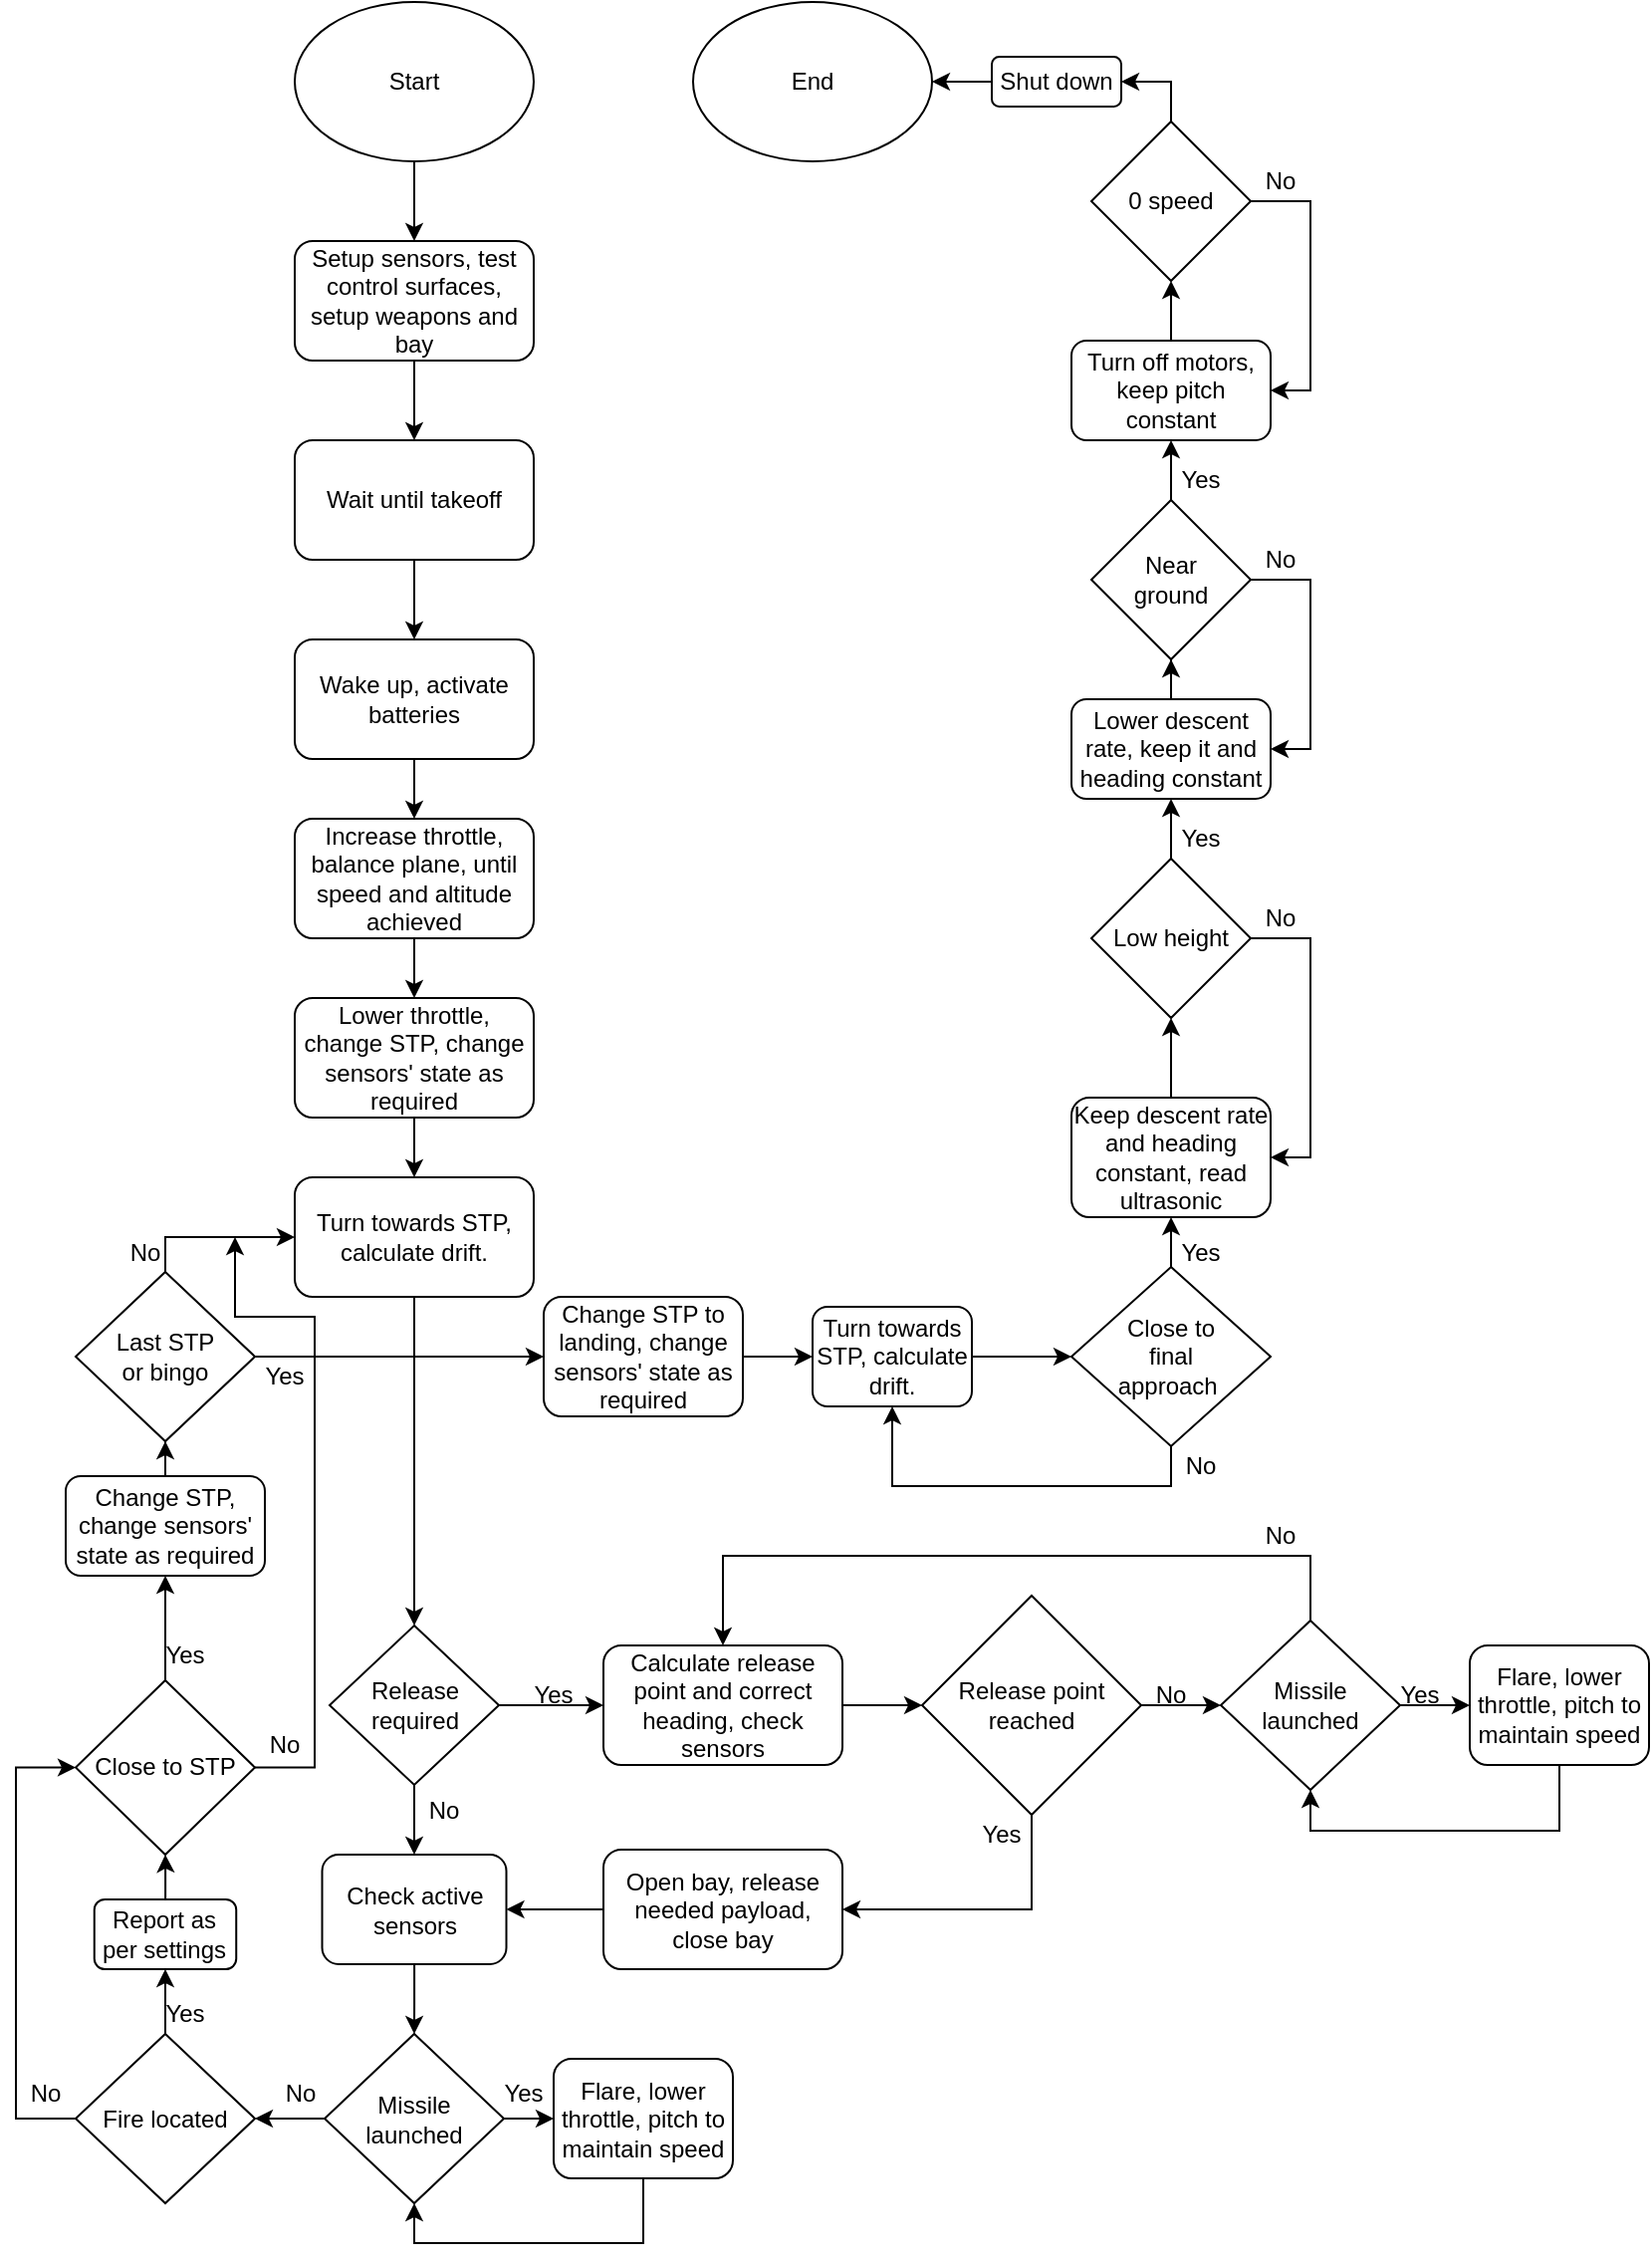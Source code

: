 <mxfile version="20.8.10" type="device"><diagram id="lrwoMQpG1bzZzYhWqz7t" name="Page-1"><mxGraphModel dx="1659" dy="893" grid="1" gridSize="10" guides="1" tooltips="1" connect="1" arrows="1" fold="1" page="1" pageScale="1" pageWidth="900" pageHeight="1554" math="0" shadow="0"><root><mxCell id="0"/><mxCell id="1" parent="0"/><mxCell id="jho1vixYXAH9DKlhTnlH-27" style="edgeStyle=orthogonalEdgeStyle;rounded=0;orthogonalLoop=1;jettySize=auto;html=1;exitX=0.5;exitY=1;exitDx=0;exitDy=0;entryX=0.5;entryY=0;entryDx=0;entryDy=0;" parent="1" source="jho1vixYXAH9DKlhTnlH-1" target="jho1vixYXAH9DKlhTnlH-2" edge="1"><mxGeometry relative="1" as="geometry"/></mxCell><mxCell id="jho1vixYXAH9DKlhTnlH-1" value="Start" style="ellipse;whiteSpace=wrap;html=1;" parent="1" vertex="1"><mxGeometry x="170" y="20" width="120" height="80" as="geometry"/></mxCell><mxCell id="jho1vixYXAH9DKlhTnlH-26" style="edgeStyle=orthogonalEdgeStyle;rounded=0;orthogonalLoop=1;jettySize=auto;html=1;exitX=0.5;exitY=1;exitDx=0;exitDy=0;entryX=0.5;entryY=0;entryDx=0;entryDy=0;" parent="1" source="jho1vixYXAH9DKlhTnlH-2" target="jho1vixYXAH9DKlhTnlH-3" edge="1"><mxGeometry relative="1" as="geometry"/></mxCell><mxCell id="jho1vixYXAH9DKlhTnlH-2" value="Setup sensors, test control surfaces, setup weapons and bay" style="rounded=1;whiteSpace=wrap;html=1;" parent="1" vertex="1"><mxGeometry x="170" y="140" width="120" height="60" as="geometry"/></mxCell><mxCell id="jho1vixYXAH9DKlhTnlH-25" style="edgeStyle=orthogonalEdgeStyle;rounded=0;orthogonalLoop=1;jettySize=auto;html=1;exitX=0.5;exitY=1;exitDx=0;exitDy=0;entryX=0.5;entryY=0;entryDx=0;entryDy=0;" parent="1" source="jho1vixYXAH9DKlhTnlH-3" target="jho1vixYXAH9DKlhTnlH-4" edge="1"><mxGeometry relative="1" as="geometry"/></mxCell><mxCell id="jho1vixYXAH9DKlhTnlH-3" value="Wait until takeoff" style="rounded=1;whiteSpace=wrap;html=1;" parent="1" vertex="1"><mxGeometry x="170" y="240" width="120" height="60" as="geometry"/></mxCell><mxCell id="jho1vixYXAH9DKlhTnlH-4" value="Wake up, activate batteries" style="rounded=1;whiteSpace=wrap;html=1;" parent="1" vertex="1"><mxGeometry x="170" y="340" width="120" height="60" as="geometry"/></mxCell><mxCell id="eX99lJzmHiUIcS9G2gQA-131" style="edgeStyle=orthogonalEdgeStyle;rounded=0;orthogonalLoop=1;jettySize=auto;html=1;entryX=0.5;entryY=0;entryDx=0;entryDy=0;" edge="1" parent="1" source="jho1vixYXAH9DKlhTnlH-5" target="eX99lJzmHiUIcS9G2gQA-19"><mxGeometry relative="1" as="geometry"/></mxCell><mxCell id="jho1vixYXAH9DKlhTnlH-5" value="Turn towards STP, calculate drift." style="rounded=1;whiteSpace=wrap;html=1;" parent="1" vertex="1"><mxGeometry x="170" y="610" width="120" height="60" as="geometry"/></mxCell><mxCell id="eX99lJzmHiUIcS9G2gQA-5" style="edgeStyle=orthogonalEdgeStyle;rounded=0;orthogonalLoop=1;jettySize=auto;html=1;exitX=0.5;exitY=1;exitDx=0;exitDy=0;entryX=0.5;entryY=0;entryDx=0;entryDy=0;" edge="1" parent="1" source="eX99lJzmHiUIcS9G2gQA-1" target="eX99lJzmHiUIcS9G2gQA-4"><mxGeometry relative="1" as="geometry"/></mxCell><mxCell id="eX99lJzmHiUIcS9G2gQA-1" value="Increase throttle, balance plane, until speed and altitude achieved" style="rounded=1;whiteSpace=wrap;html=1;" vertex="1" parent="1"><mxGeometry x="170" y="430" width="120" height="60" as="geometry"/></mxCell><mxCell id="eX99lJzmHiUIcS9G2gQA-2" value="" style="endArrow=classic;html=1;rounded=0;entryX=0.5;entryY=0;entryDx=0;entryDy=0;exitX=0.5;exitY=1;exitDx=0;exitDy=0;" edge="1" parent="1" source="jho1vixYXAH9DKlhTnlH-4" target="eX99lJzmHiUIcS9G2gQA-1"><mxGeometry width="50" height="50" relative="1" as="geometry"><mxPoint x="25" y="510" as="sourcePoint"/><mxPoint x="75" y="460" as="targetPoint"/></mxGeometry></mxCell><mxCell id="eX99lJzmHiUIcS9G2gQA-6" style="edgeStyle=orthogonalEdgeStyle;rounded=0;orthogonalLoop=1;jettySize=auto;html=1;exitX=0.5;exitY=1;exitDx=0;exitDy=0;entryX=0.5;entryY=0;entryDx=0;entryDy=0;" edge="1" parent="1" source="eX99lJzmHiUIcS9G2gQA-4" target="jho1vixYXAH9DKlhTnlH-5"><mxGeometry relative="1" as="geometry"/></mxCell><mxCell id="eX99lJzmHiUIcS9G2gQA-4" value="Lower throttle, change STP, change sensors' state as required" style="rounded=1;whiteSpace=wrap;html=1;" vertex="1" parent="1"><mxGeometry x="170" y="520" width="120" height="60" as="geometry"/></mxCell><mxCell id="eX99lJzmHiUIcS9G2gQA-50" style="edgeStyle=orthogonalEdgeStyle;rounded=0;orthogonalLoop=1;jettySize=auto;html=1;exitX=1;exitY=0.5;exitDx=0;exitDy=0;entryX=0;entryY=0.5;entryDx=0;entryDy=0;" edge="1" parent="1" source="eX99lJzmHiUIcS9G2gQA-19" target="eX99lJzmHiUIcS9G2gQA-47"><mxGeometry relative="1" as="geometry"/></mxCell><mxCell id="eX99lJzmHiUIcS9G2gQA-81" style="edgeStyle=orthogonalEdgeStyle;rounded=0;orthogonalLoop=1;jettySize=auto;html=1;entryX=0.5;entryY=0;entryDx=0;entryDy=0;" edge="1" parent="1" source="eX99lJzmHiUIcS9G2gQA-19" target="eX99lJzmHiUIcS9G2gQA-79"><mxGeometry relative="1" as="geometry"/></mxCell><mxCell id="eX99lJzmHiUIcS9G2gQA-19" value="Release required" style="rhombus;whiteSpace=wrap;html=1;" vertex="1" parent="1"><mxGeometry x="187.5" y="835" width="85" height="80" as="geometry"/></mxCell><mxCell id="eX99lJzmHiUIcS9G2gQA-51" style="edgeStyle=orthogonalEdgeStyle;rounded=0;orthogonalLoop=1;jettySize=auto;html=1;entryX=0;entryY=0.5;entryDx=0;entryDy=0;" edge="1" parent="1" source="eX99lJzmHiUIcS9G2gQA-47" target="eX99lJzmHiUIcS9G2gQA-49"><mxGeometry relative="1" as="geometry"/></mxCell><mxCell id="eX99lJzmHiUIcS9G2gQA-47" value="Calculate release point and correct heading, check sensors" style="rounded=1;whiteSpace=wrap;html=1;" vertex="1" parent="1"><mxGeometry x="325" y="845" width="120" height="60" as="geometry"/></mxCell><mxCell id="eX99lJzmHiUIcS9G2gQA-76" style="edgeStyle=orthogonalEdgeStyle;rounded=0;orthogonalLoop=1;jettySize=auto;html=1;entryX=1;entryY=0.5;entryDx=0;entryDy=0;" edge="1" parent="1" source="eX99lJzmHiUIcS9G2gQA-48" target="eX99lJzmHiUIcS9G2gQA-79"><mxGeometry relative="1" as="geometry"><mxPoint x="276.25" y="985" as="targetPoint"/><Array as="points"/></mxGeometry></mxCell><mxCell id="eX99lJzmHiUIcS9G2gQA-48" value="Open bay, release needed payload, close bay" style="rounded=1;whiteSpace=wrap;html=1;" vertex="1" parent="1"><mxGeometry x="325" y="947.5" width="120" height="60" as="geometry"/></mxCell><mxCell id="eX99lJzmHiUIcS9G2gQA-64" style="edgeStyle=orthogonalEdgeStyle;rounded=0;orthogonalLoop=1;jettySize=auto;html=1;entryX=0;entryY=0.5;entryDx=0;entryDy=0;" edge="1" parent="1" source="eX99lJzmHiUIcS9G2gQA-49" target="eX99lJzmHiUIcS9G2gQA-60"><mxGeometry relative="1" as="geometry"/></mxCell><mxCell id="eX99lJzmHiUIcS9G2gQA-82" style="edgeStyle=orthogonalEdgeStyle;rounded=0;orthogonalLoop=1;jettySize=auto;html=1;entryX=1;entryY=0.5;entryDx=0;entryDy=0;" edge="1" parent="1" source="eX99lJzmHiUIcS9G2gQA-49" target="eX99lJzmHiUIcS9G2gQA-48"><mxGeometry relative="1" as="geometry"><Array as="points"><mxPoint x="540" y="978"/></Array></mxGeometry></mxCell><mxCell id="eX99lJzmHiUIcS9G2gQA-49" value="Release point reached" style="rhombus;whiteSpace=wrap;html=1;" vertex="1" parent="1"><mxGeometry x="485" y="820" width="110" height="110" as="geometry"/></mxCell><mxCell id="eX99lJzmHiUIcS9G2gQA-54" value="Yes" style="text;html=1;strokeColor=none;fillColor=none;align=center;verticalAlign=middle;whiteSpace=wrap;rounded=0;" vertex="1" parent="1"><mxGeometry x="285" y="860" width="30" height="20" as="geometry"/></mxCell><mxCell id="eX99lJzmHiUIcS9G2gQA-55" value="Yes" style="text;html=1;strokeColor=none;fillColor=none;align=center;verticalAlign=middle;whiteSpace=wrap;rounded=0;" vertex="1" parent="1"><mxGeometry x="510" y="930" width="30" height="20" as="geometry"/></mxCell><mxCell id="eX99lJzmHiUIcS9G2gQA-58" value="No" style="text;html=1;strokeColor=none;fillColor=none;align=center;verticalAlign=middle;whiteSpace=wrap;rounded=0;" vertex="1" parent="1"><mxGeometry x="230" y="917.5" width="30" height="20" as="geometry"/></mxCell><mxCell id="eX99lJzmHiUIcS9G2gQA-65" style="edgeStyle=orthogonalEdgeStyle;rounded=0;orthogonalLoop=1;jettySize=auto;html=1;entryX=0;entryY=0.5;entryDx=0;entryDy=0;" edge="1" parent="1" source="eX99lJzmHiUIcS9G2gQA-60" target="eX99lJzmHiUIcS9G2gQA-66"><mxGeometry relative="1" as="geometry"><mxPoint x="750" y="875" as="targetPoint"/></mxGeometry></mxCell><mxCell id="eX99lJzmHiUIcS9G2gQA-71" style="edgeStyle=orthogonalEdgeStyle;rounded=0;orthogonalLoop=1;jettySize=auto;html=1;entryX=0.5;entryY=0;entryDx=0;entryDy=0;" edge="1" parent="1" source="eX99lJzmHiUIcS9G2gQA-60" target="eX99lJzmHiUIcS9G2gQA-47"><mxGeometry relative="1" as="geometry"><mxPoint x="680" y="780" as="targetPoint"/><Array as="points"><mxPoint x="680" y="800"/><mxPoint x="385" y="800"/></Array></mxGeometry></mxCell><mxCell id="eX99lJzmHiUIcS9G2gQA-60" value="Missile launched" style="rhombus;whiteSpace=wrap;html=1;" vertex="1" parent="1"><mxGeometry x="635" y="832.5" width="90" height="85" as="geometry"/></mxCell><mxCell id="eX99lJzmHiUIcS9G2gQA-61" value="No" style="text;html=1;strokeColor=none;fillColor=none;align=center;verticalAlign=middle;whiteSpace=wrap;rounded=0;" vertex="1" parent="1"><mxGeometry x="595" y="860" width="30" height="20" as="geometry"/></mxCell><mxCell id="eX99lJzmHiUIcS9G2gQA-70" style="edgeStyle=orthogonalEdgeStyle;rounded=0;orthogonalLoop=1;jettySize=auto;html=1;entryX=0.5;entryY=1;entryDx=0;entryDy=0;" edge="1" parent="1" source="eX99lJzmHiUIcS9G2gQA-66" target="eX99lJzmHiUIcS9G2gQA-60"><mxGeometry relative="1" as="geometry"><Array as="points"><mxPoint x="805" y="938"/><mxPoint x="680" y="938"/></Array></mxGeometry></mxCell><mxCell id="eX99lJzmHiUIcS9G2gQA-66" value="Flare, lower throttle, pitch to maintain speed" style="rounded=1;whiteSpace=wrap;html=1;" vertex="1" parent="1"><mxGeometry x="760" y="845" width="90" height="60" as="geometry"/></mxCell><mxCell id="eX99lJzmHiUIcS9G2gQA-68" value="Yes" style="text;html=1;strokeColor=none;fillColor=none;align=center;verticalAlign=middle;whiteSpace=wrap;rounded=0;" vertex="1" parent="1"><mxGeometry x="720" y="860" width="30" height="20" as="geometry"/></mxCell><mxCell id="eX99lJzmHiUIcS9G2gQA-72" value="No" style="text;html=1;strokeColor=none;fillColor=none;align=center;verticalAlign=middle;whiteSpace=wrap;rounded=0;" vertex="1" parent="1"><mxGeometry x="650" y="780" width="30" height="20" as="geometry"/></mxCell><mxCell id="eX99lJzmHiUIcS9G2gQA-84" style="edgeStyle=orthogonalEdgeStyle;rounded=0;orthogonalLoop=1;jettySize=auto;html=1;" edge="1" parent="1" source="eX99lJzmHiUIcS9G2gQA-79"><mxGeometry relative="1" as="geometry"><mxPoint x="230" y="1040" as="targetPoint"/></mxGeometry></mxCell><mxCell id="eX99lJzmHiUIcS9G2gQA-79" value="Check active sensors" style="rounded=1;whiteSpace=wrap;html=1;" vertex="1" parent="1"><mxGeometry x="183.75" y="950" width="92.5" height="55" as="geometry"/></mxCell><mxCell id="eX99lJzmHiUIcS9G2gQA-91" style="edgeStyle=orthogonalEdgeStyle;rounded=0;orthogonalLoop=1;jettySize=auto;html=1;entryX=1;entryY=0.5;entryDx=0;entryDy=0;" edge="1" parent="1" source="eX99lJzmHiUIcS9G2gQA-86" target="eX99lJzmHiUIcS9G2gQA-88"><mxGeometry relative="1" as="geometry"/></mxCell><mxCell id="eX99lJzmHiUIcS9G2gQA-93" style="edgeStyle=orthogonalEdgeStyle;rounded=0;orthogonalLoop=1;jettySize=auto;html=1;entryX=0;entryY=0.5;entryDx=0;entryDy=0;" edge="1" parent="1" source="eX99lJzmHiUIcS9G2gQA-86" target="eX99lJzmHiUIcS9G2gQA-90"><mxGeometry relative="1" as="geometry"/></mxCell><mxCell id="eX99lJzmHiUIcS9G2gQA-86" value="Missile launched" style="rhombus;whiteSpace=wrap;html=1;" vertex="1" parent="1"><mxGeometry x="185" y="1040" width="90" height="85" as="geometry"/></mxCell><mxCell id="eX99lJzmHiUIcS9G2gQA-99" style="edgeStyle=orthogonalEdgeStyle;rounded=0;orthogonalLoop=1;jettySize=auto;html=1;entryX=0.5;entryY=1;entryDx=0;entryDy=0;" edge="1" parent="1" source="eX99lJzmHiUIcS9G2gQA-88" target="eX99lJzmHiUIcS9G2gQA-98"><mxGeometry relative="1" as="geometry"/></mxCell><mxCell id="eX99lJzmHiUIcS9G2gQA-106" style="edgeStyle=orthogonalEdgeStyle;rounded=0;orthogonalLoop=1;jettySize=auto;html=1;entryX=0;entryY=0.5;entryDx=0;entryDy=0;" edge="1" parent="1" source="eX99lJzmHiUIcS9G2gQA-88" target="eX99lJzmHiUIcS9G2gQA-103"><mxGeometry relative="1" as="geometry"><mxPoint x="40" y="900" as="targetPoint"/><Array as="points"><mxPoint x="30" y="1083"/><mxPoint x="30" y="906"/></Array></mxGeometry></mxCell><mxCell id="eX99lJzmHiUIcS9G2gQA-88" value="Fire located" style="rhombus;whiteSpace=wrap;html=1;" vertex="1" parent="1"><mxGeometry x="60" y="1040" width="90" height="85" as="geometry"/></mxCell><mxCell id="eX99lJzmHiUIcS9G2gQA-94" style="edgeStyle=orthogonalEdgeStyle;rounded=0;orthogonalLoop=1;jettySize=auto;html=1;entryX=0.5;entryY=1;entryDx=0;entryDy=0;" edge="1" parent="1" source="eX99lJzmHiUIcS9G2gQA-90" target="eX99lJzmHiUIcS9G2gQA-86"><mxGeometry relative="1" as="geometry"><Array as="points"><mxPoint x="345" y="1145"/><mxPoint x="230" y="1145"/></Array></mxGeometry></mxCell><mxCell id="eX99lJzmHiUIcS9G2gQA-90" value="Flare, lower throttle, pitch to maintain speed" style="rounded=1;whiteSpace=wrap;html=1;" vertex="1" parent="1"><mxGeometry x="300" y="1052.5" width="90" height="60" as="geometry"/></mxCell><mxCell id="eX99lJzmHiUIcS9G2gQA-95" value="Yes" style="text;html=1;strokeColor=none;fillColor=none;align=center;verticalAlign=middle;whiteSpace=wrap;rounded=0;" vertex="1" parent="1"><mxGeometry x="270" y="1060" width="30" height="20" as="geometry"/></mxCell><mxCell id="eX99lJzmHiUIcS9G2gQA-96" value="No" style="text;html=1;strokeColor=none;fillColor=none;align=center;verticalAlign=middle;whiteSpace=wrap;rounded=0;" vertex="1" parent="1"><mxGeometry x="157.5" y="1060" width="30" height="20" as="geometry"/></mxCell><mxCell id="eX99lJzmHiUIcS9G2gQA-104" style="edgeStyle=orthogonalEdgeStyle;rounded=0;orthogonalLoop=1;jettySize=auto;html=1;entryX=0.5;entryY=1;entryDx=0;entryDy=0;" edge="1" parent="1" source="eX99lJzmHiUIcS9G2gQA-98" target="eX99lJzmHiUIcS9G2gQA-103"><mxGeometry relative="1" as="geometry"/></mxCell><mxCell id="eX99lJzmHiUIcS9G2gQA-98" value="Report as per settings" style="rounded=1;whiteSpace=wrap;html=1;" vertex="1" parent="1"><mxGeometry x="69.37" y="972.5" width="71.25" height="35" as="geometry"/></mxCell><mxCell id="eX99lJzmHiUIcS9G2gQA-100" value="Yes" style="text;html=1;strokeColor=none;fillColor=none;align=center;verticalAlign=middle;whiteSpace=wrap;rounded=0;" vertex="1" parent="1"><mxGeometry x="100" y="1020" width="30" height="20" as="geometry"/></mxCell><mxCell id="eX99lJzmHiUIcS9G2gQA-110" style="edgeStyle=orthogonalEdgeStyle;rounded=0;orthogonalLoop=1;jettySize=auto;html=1;entryX=0.5;entryY=1;entryDx=0;entryDy=0;" edge="1" parent="1" source="eX99lJzmHiUIcS9G2gQA-103" target="eX99lJzmHiUIcS9G2gQA-111"><mxGeometry relative="1" as="geometry"><mxPoint x="105" y="830" as="targetPoint"/></mxGeometry></mxCell><mxCell id="eX99lJzmHiUIcS9G2gQA-188" style="edgeStyle=orthogonalEdgeStyle;rounded=0;orthogonalLoop=1;jettySize=auto;html=1;" edge="1" parent="1" source="eX99lJzmHiUIcS9G2gQA-103"><mxGeometry relative="1" as="geometry"><mxPoint x="140" y="640" as="targetPoint"/><Array as="points"><mxPoint x="180" y="906"/><mxPoint x="180" y="680"/><mxPoint x="140" y="680"/></Array></mxGeometry></mxCell><mxCell id="eX99lJzmHiUIcS9G2gQA-103" value="Close to STP" style="rhombus;whiteSpace=wrap;html=1;" vertex="1" parent="1"><mxGeometry x="60" y="862.5" width="89.99" height="87.5" as="geometry"/></mxCell><mxCell id="eX99lJzmHiUIcS9G2gQA-108" value="No" style="text;html=1;strokeColor=none;fillColor=none;align=center;verticalAlign=middle;whiteSpace=wrap;rounded=0;" vertex="1" parent="1"><mxGeometry x="30" y="1060" width="30" height="20" as="geometry"/></mxCell><mxCell id="eX99lJzmHiUIcS9G2gQA-109" value="No" style="text;html=1;strokeColor=none;fillColor=none;align=center;verticalAlign=middle;whiteSpace=wrap;rounded=0;" vertex="1" parent="1"><mxGeometry x="149.99" y="885" width="30" height="20" as="geometry"/></mxCell><mxCell id="eX99lJzmHiUIcS9G2gQA-146" style="edgeStyle=orthogonalEdgeStyle;rounded=0;orthogonalLoop=1;jettySize=auto;html=1;entryX=0.5;entryY=1;entryDx=0;entryDy=0;" edge="1" parent="1" source="eX99lJzmHiUIcS9G2gQA-111" target="eX99lJzmHiUIcS9G2gQA-134"><mxGeometry relative="1" as="geometry"/></mxCell><mxCell id="eX99lJzmHiUIcS9G2gQA-111" value="Change STP, change sensors' state as required" style="rounded=1;whiteSpace=wrap;html=1;" vertex="1" parent="1"><mxGeometry x="55" y="760" width="100" height="50" as="geometry"/></mxCell><mxCell id="eX99lJzmHiUIcS9G2gQA-115" value="Yes" style="text;html=1;strokeColor=none;fillColor=none;align=center;verticalAlign=middle;whiteSpace=wrap;rounded=0;" vertex="1" parent="1"><mxGeometry x="100" y="840" width="30" height="20" as="geometry"/></mxCell><mxCell id="eX99lJzmHiUIcS9G2gQA-141" style="edgeStyle=orthogonalEdgeStyle;rounded=0;orthogonalLoop=1;jettySize=auto;html=1;entryX=0;entryY=0.5;entryDx=0;entryDy=0;" edge="1" parent="1" source="eX99lJzmHiUIcS9G2gQA-134" target="jho1vixYXAH9DKlhTnlH-5"><mxGeometry relative="1" as="geometry"><mxPoint x="-15" y="640" as="targetPoint"/><Array as="points"><mxPoint x="105" y="640"/></Array></mxGeometry></mxCell><mxCell id="eX99lJzmHiUIcS9G2gQA-134" value="Last STP &lt;br&gt;or bingo" style="rhombus;whiteSpace=wrap;html=1;" vertex="1" parent="1"><mxGeometry x="60" y="657.5" width="90" height="85" as="geometry"/></mxCell><mxCell id="eX99lJzmHiUIcS9G2gQA-148" style="edgeStyle=orthogonalEdgeStyle;rounded=0;orthogonalLoop=1;jettySize=auto;html=1;entryX=0;entryY=0.5;entryDx=0;entryDy=0;" edge="1" parent="1" source="eX99lJzmHiUIcS9G2gQA-139" target="eX99lJzmHiUIcS9G2gQA-147"><mxGeometry relative="1" as="geometry"/></mxCell><mxCell id="eX99lJzmHiUIcS9G2gQA-139" value="Change STP to landing, change sensors' state as required" style="rounded=1;whiteSpace=wrap;html=1;" vertex="1" parent="1"><mxGeometry x="295" y="670" width="100" height="60" as="geometry"/></mxCell><mxCell id="eX99lJzmHiUIcS9G2gQA-144" value="Yes" style="text;html=1;strokeColor=none;fillColor=none;align=center;verticalAlign=middle;whiteSpace=wrap;rounded=0;" vertex="1" parent="1"><mxGeometry x="149.99" y="700" width="30" height="20" as="geometry"/></mxCell><mxCell id="eX99lJzmHiUIcS9G2gQA-145" value="No" style="text;html=1;strokeColor=none;fillColor=none;align=center;verticalAlign=middle;whiteSpace=wrap;rounded=0;" vertex="1" parent="1"><mxGeometry x="80" y="637.5" width="30" height="20" as="geometry"/></mxCell><mxCell id="eX99lJzmHiUIcS9G2gQA-152" style="edgeStyle=orthogonalEdgeStyle;rounded=0;orthogonalLoop=1;jettySize=auto;html=1;" edge="1" parent="1" source="eX99lJzmHiUIcS9G2gQA-147"><mxGeometry relative="1" as="geometry"><mxPoint x="560" y="700" as="targetPoint"/></mxGeometry></mxCell><mxCell id="eX99lJzmHiUIcS9G2gQA-147" value="Turn towards STP, calculate drift." style="rounded=1;whiteSpace=wrap;html=1;" vertex="1" parent="1"><mxGeometry x="430" y="675" width="80" height="50" as="geometry"/></mxCell><mxCell id="eX99lJzmHiUIcS9G2gQA-151" value="" style="endArrow=classic;html=1;rounded=0;entryX=0;entryY=0.5;entryDx=0;entryDy=0;" edge="1" parent="1" target="eX99lJzmHiUIcS9G2gQA-139"><mxGeometry width="50" height="50" relative="1" as="geometry"><mxPoint x="150" y="700" as="sourcePoint"/><mxPoint x="200" y="650" as="targetPoint"/></mxGeometry></mxCell><mxCell id="eX99lJzmHiUIcS9G2gQA-157" style="edgeStyle=orthogonalEdgeStyle;rounded=0;orthogonalLoop=1;jettySize=auto;html=1;entryX=0.5;entryY=1;entryDx=0;entryDy=0;" edge="1" parent="1" source="eX99lJzmHiUIcS9G2gQA-153" target="eX99lJzmHiUIcS9G2gQA-147"><mxGeometry relative="1" as="geometry"><Array as="points"><mxPoint x="610" y="765"/><mxPoint x="470" y="765"/></Array></mxGeometry></mxCell><mxCell id="eX99lJzmHiUIcS9G2gQA-168" style="edgeStyle=orthogonalEdgeStyle;rounded=0;orthogonalLoop=1;jettySize=auto;html=1;entryX=0.5;entryY=1;entryDx=0;entryDy=0;" edge="1" parent="1" source="eX99lJzmHiUIcS9G2gQA-153" target="eX99lJzmHiUIcS9G2gQA-159"><mxGeometry relative="1" as="geometry"/></mxCell><mxCell id="eX99lJzmHiUIcS9G2gQA-153" value="Close to &lt;br&gt;final &lt;br&gt;approach&amp;nbsp;" style="rhombus;whiteSpace=wrap;html=1;" vertex="1" parent="1"><mxGeometry x="560" y="655" width="100" height="90" as="geometry"/></mxCell><mxCell id="eX99lJzmHiUIcS9G2gQA-160" style="edgeStyle=orthogonalEdgeStyle;rounded=0;orthogonalLoop=1;jettySize=auto;html=1;" edge="1" parent="1" source="eX99lJzmHiUIcS9G2gQA-159"><mxGeometry relative="1" as="geometry"><mxPoint x="610" y="530" as="targetPoint"/></mxGeometry></mxCell><mxCell id="eX99lJzmHiUIcS9G2gQA-159" value="Keep descent rate and heading constant, read ultrasonic" style="rounded=1;whiteSpace=wrap;html=1;" vertex="1" parent="1"><mxGeometry x="560" y="570" width="100" height="60" as="geometry"/></mxCell><mxCell id="eX99lJzmHiUIcS9G2gQA-163" style="edgeStyle=orthogonalEdgeStyle;rounded=0;orthogonalLoop=1;jettySize=auto;html=1;exitX=1;exitY=0.5;exitDx=0;exitDy=0;entryX=1;entryY=0.5;entryDx=0;entryDy=0;" edge="1" parent="1" source="eX99lJzmHiUIcS9G2gQA-161" target="eX99lJzmHiUIcS9G2gQA-159"><mxGeometry relative="1" as="geometry"/></mxCell><mxCell id="eX99lJzmHiUIcS9G2gQA-170" style="edgeStyle=orthogonalEdgeStyle;rounded=0;orthogonalLoop=1;jettySize=auto;html=1;exitX=0.5;exitY=0;exitDx=0;exitDy=0;" edge="1" parent="1" source="eX99lJzmHiUIcS9G2gQA-161"><mxGeometry relative="1" as="geometry"><mxPoint x="610" y="420" as="targetPoint"/></mxGeometry></mxCell><mxCell id="eX99lJzmHiUIcS9G2gQA-161" value="Low height" style="rhombus;whiteSpace=wrap;html=1;" vertex="1" parent="1"><mxGeometry x="570" y="450" width="80" height="80" as="geometry"/></mxCell><mxCell id="eX99lJzmHiUIcS9G2gQA-164" value="No" style="text;html=1;strokeColor=none;fillColor=none;align=center;verticalAlign=middle;whiteSpace=wrap;rounded=0;" vertex="1" parent="1"><mxGeometry x="610" y="745" width="30" height="20" as="geometry"/></mxCell><mxCell id="eX99lJzmHiUIcS9G2gQA-166" value="No" style="text;html=1;strokeColor=none;fillColor=none;align=center;verticalAlign=middle;whiteSpace=wrap;rounded=0;" vertex="1" parent="1"><mxGeometry x="650" y="470" width="30" height="20" as="geometry"/></mxCell><mxCell id="eX99lJzmHiUIcS9G2gQA-167" value="Yes" style="text;html=1;strokeColor=none;fillColor=none;align=center;verticalAlign=middle;whiteSpace=wrap;rounded=0;" vertex="1" parent="1"><mxGeometry x="610" y="637.5" width="30" height="20" as="geometry"/></mxCell><mxCell id="eX99lJzmHiUIcS9G2gQA-169" value="Yes" style="text;html=1;strokeColor=none;fillColor=none;align=center;verticalAlign=middle;whiteSpace=wrap;rounded=0;" vertex="1" parent="1"><mxGeometry x="610" y="430" width="30" height="20" as="geometry"/></mxCell><mxCell id="eX99lJzmHiUIcS9G2gQA-175" style="edgeStyle=orthogonalEdgeStyle;rounded=0;orthogonalLoop=1;jettySize=auto;html=1;entryX=0.5;entryY=1;entryDx=0;entryDy=0;" edge="1" parent="1" source="eX99lJzmHiUIcS9G2gQA-171" target="eX99lJzmHiUIcS9G2gQA-172"><mxGeometry relative="1" as="geometry"/></mxCell><mxCell id="eX99lJzmHiUIcS9G2gQA-171" value="Lower descent rate, keep it and heading constant" style="rounded=1;whiteSpace=wrap;html=1;" vertex="1" parent="1"><mxGeometry x="560" y="370" width="100" height="50" as="geometry"/></mxCell><mxCell id="eX99lJzmHiUIcS9G2gQA-173" style="edgeStyle=orthogonalEdgeStyle;rounded=0;orthogonalLoop=1;jettySize=auto;html=1;entryX=1;entryY=0.5;entryDx=0;entryDy=0;" edge="1" parent="1" source="eX99lJzmHiUIcS9G2gQA-172" target="eX99lJzmHiUIcS9G2gQA-171"><mxGeometry relative="1" as="geometry"><Array as="points"><mxPoint x="680" y="310"/><mxPoint x="680" y="395"/></Array></mxGeometry></mxCell><mxCell id="eX99lJzmHiUIcS9G2gQA-176" style="edgeStyle=orthogonalEdgeStyle;rounded=0;orthogonalLoop=1;jettySize=auto;html=1;" edge="1" parent="1" source="eX99lJzmHiUIcS9G2gQA-172"><mxGeometry relative="1" as="geometry"><mxPoint x="610" y="240" as="targetPoint"/></mxGeometry></mxCell><mxCell id="eX99lJzmHiUIcS9G2gQA-172" value="Near &lt;br&gt;ground" style="rhombus;whiteSpace=wrap;html=1;" vertex="1" parent="1"><mxGeometry x="570" y="270" width="80" height="80" as="geometry"/></mxCell><mxCell id="eX99lJzmHiUIcS9G2gQA-174" value="No" style="text;html=1;strokeColor=none;fillColor=none;align=center;verticalAlign=middle;whiteSpace=wrap;rounded=0;" vertex="1" parent="1"><mxGeometry x="650" y="290" width="30" height="20" as="geometry"/></mxCell><mxCell id="eX99lJzmHiUIcS9G2gQA-180" style="edgeStyle=orthogonalEdgeStyle;rounded=0;orthogonalLoop=1;jettySize=auto;html=1;entryX=0.5;entryY=1;entryDx=0;entryDy=0;" edge="1" parent="1" source="eX99lJzmHiUIcS9G2gQA-177" target="eX99lJzmHiUIcS9G2gQA-178"><mxGeometry relative="1" as="geometry"/></mxCell><mxCell id="eX99lJzmHiUIcS9G2gQA-177" value="Turn off motors, keep pitch constant" style="rounded=1;whiteSpace=wrap;html=1;" vertex="1" parent="1"><mxGeometry x="560" y="190" width="100" height="50" as="geometry"/></mxCell><mxCell id="eX99lJzmHiUIcS9G2gQA-179" style="edgeStyle=orthogonalEdgeStyle;rounded=0;orthogonalLoop=1;jettySize=auto;html=1;entryX=1;entryY=0.5;entryDx=0;entryDy=0;" edge="1" parent="1" source="eX99lJzmHiUIcS9G2gQA-178" target="eX99lJzmHiUIcS9G2gQA-177"><mxGeometry relative="1" as="geometry"><Array as="points"><mxPoint x="680" y="120"/><mxPoint x="680" y="215"/></Array></mxGeometry></mxCell><mxCell id="eX99lJzmHiUIcS9G2gQA-184" style="edgeStyle=orthogonalEdgeStyle;rounded=0;orthogonalLoop=1;jettySize=auto;html=1;entryX=1;entryY=0.5;entryDx=0;entryDy=0;" edge="1" parent="1" source="eX99lJzmHiUIcS9G2gQA-178" target="eX99lJzmHiUIcS9G2gQA-185"><mxGeometry relative="1" as="geometry"><mxPoint x="610" y="50" as="targetPoint"/></mxGeometry></mxCell><mxCell id="eX99lJzmHiUIcS9G2gQA-178" value="0 speed" style="rhombus;whiteSpace=wrap;html=1;" vertex="1" parent="1"><mxGeometry x="570" y="80" width="80" height="80" as="geometry"/></mxCell><mxCell id="eX99lJzmHiUIcS9G2gQA-181" value="No" style="text;html=1;strokeColor=none;fillColor=none;align=center;verticalAlign=middle;whiteSpace=wrap;rounded=0;" vertex="1" parent="1"><mxGeometry x="650" y="100" width="30" height="20" as="geometry"/></mxCell><mxCell id="eX99lJzmHiUIcS9G2gQA-183" value="Yes" style="text;html=1;strokeColor=none;fillColor=none;align=center;verticalAlign=middle;whiteSpace=wrap;rounded=0;" vertex="1" parent="1"><mxGeometry x="610" y="250" width="30" height="20" as="geometry"/></mxCell><mxCell id="eX99lJzmHiUIcS9G2gQA-187" style="edgeStyle=orthogonalEdgeStyle;rounded=0;orthogonalLoop=1;jettySize=auto;html=1;entryX=1;entryY=0.5;entryDx=0;entryDy=0;" edge="1" parent="1" source="eX99lJzmHiUIcS9G2gQA-185" target="eX99lJzmHiUIcS9G2gQA-186"><mxGeometry relative="1" as="geometry"/></mxCell><mxCell id="eX99lJzmHiUIcS9G2gQA-185" value="Shut down" style="rounded=1;whiteSpace=wrap;html=1;" vertex="1" parent="1"><mxGeometry x="520" y="47.5" width="65" height="25" as="geometry"/></mxCell><mxCell id="eX99lJzmHiUIcS9G2gQA-186" value="End" style="ellipse;whiteSpace=wrap;html=1;" vertex="1" parent="1"><mxGeometry x="370" y="20" width="120" height="80" as="geometry"/></mxCell></root></mxGraphModel></diagram></mxfile>